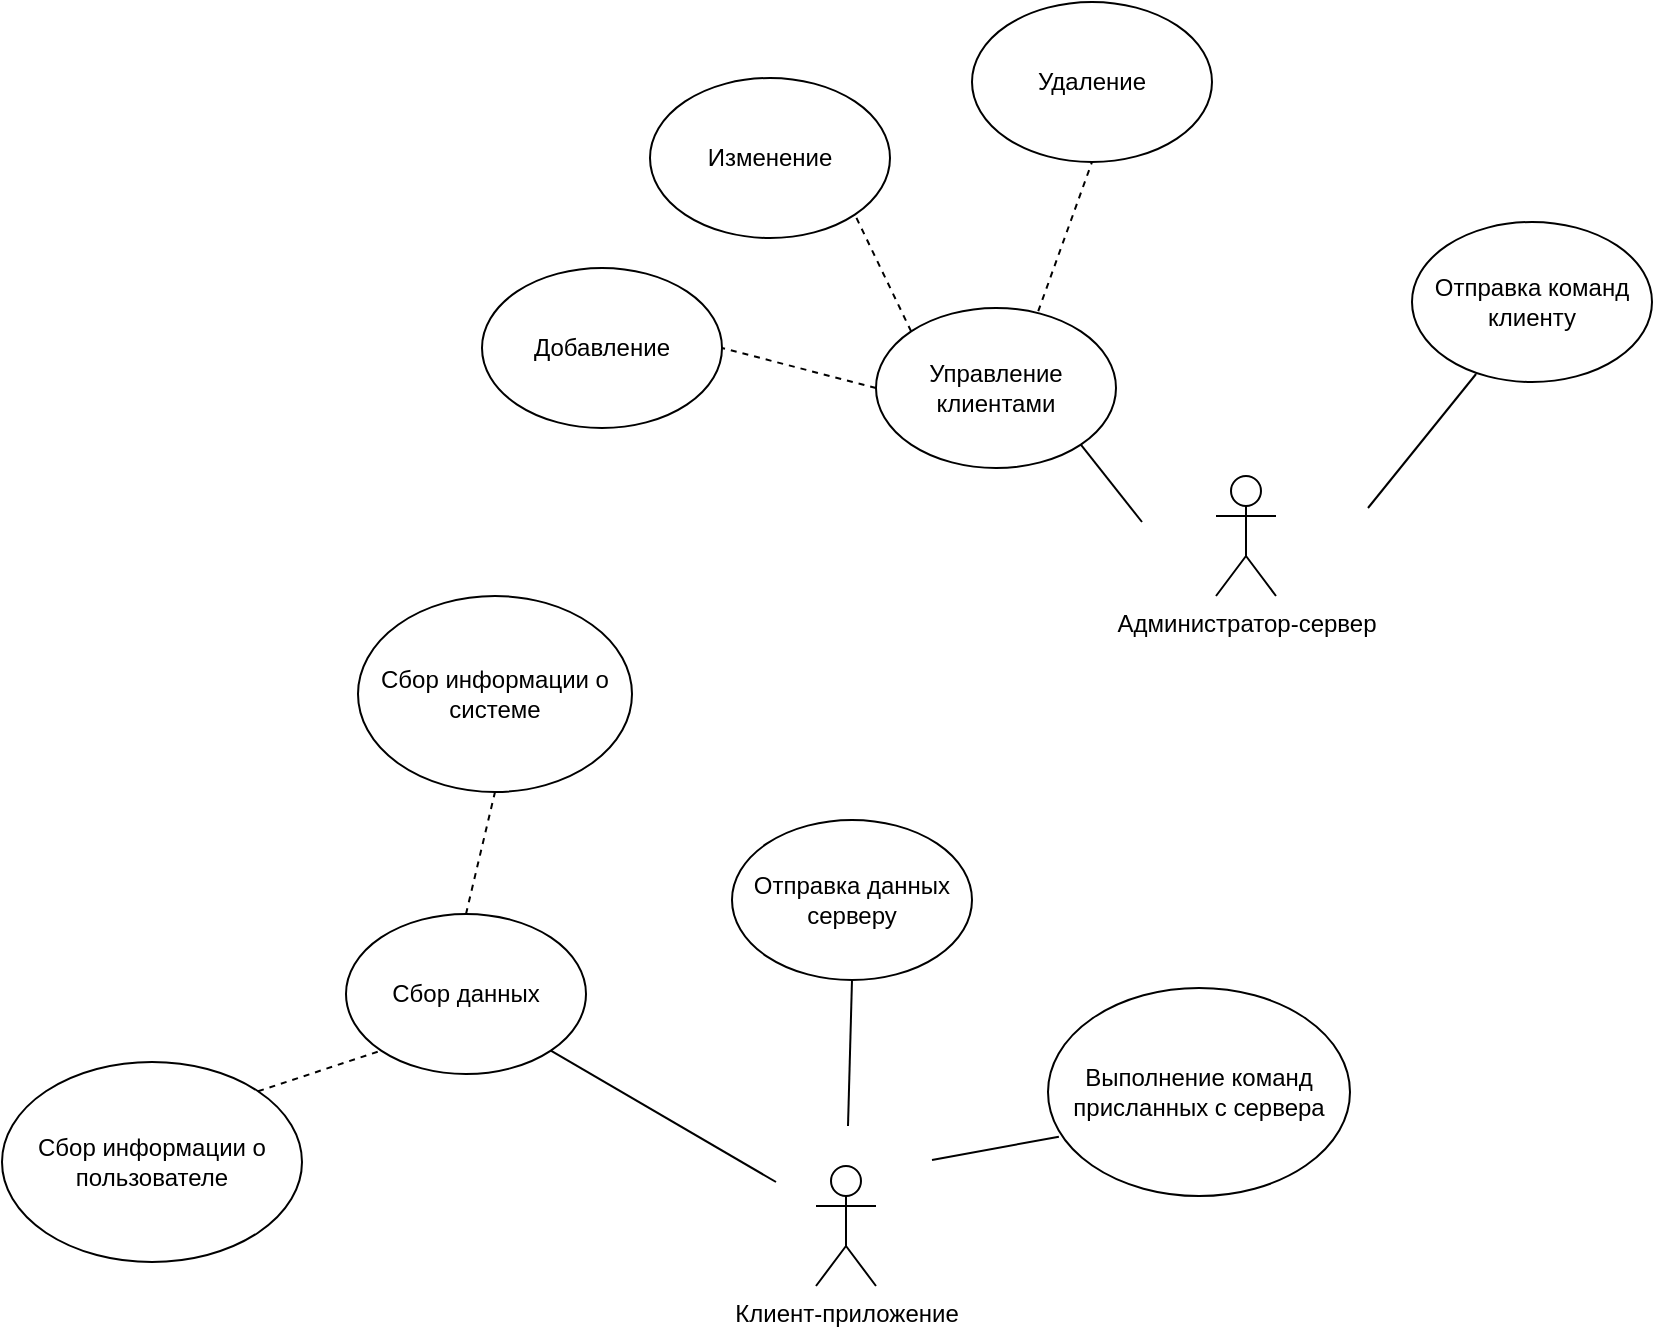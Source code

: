 <mxfile version="26.0.13">
  <diagram name="Page-1" id="b2sUMMxi-tYix0Grxk9S">
    <mxGraphModel dx="2150" dy="943" grid="0" gridSize="10" guides="1" tooltips="1" connect="1" arrows="1" fold="1" page="0" pageScale="1" pageWidth="7000" pageHeight="5000" math="0" shadow="0">
      <root>
        <mxCell id="0" />
        <mxCell id="1" parent="0" />
        <mxCell id="NaSA3XgOE01kCahbcJ33-1" value="Администратор-сервер" style="shape=umlActor;verticalLabelPosition=bottom;verticalAlign=top;html=1;outlineConnect=0;" vertex="1" parent="1">
          <mxGeometry x="354" y="332" width="30" height="60" as="geometry" />
        </mxCell>
        <mxCell id="NaSA3XgOE01kCahbcJ33-2" value="Управление клиентами" style="ellipse;whiteSpace=wrap;html=1;" vertex="1" parent="1">
          <mxGeometry x="184" y="248" width="120" height="80" as="geometry" />
        </mxCell>
        <mxCell id="NaSA3XgOE01kCahbcJ33-3" value="Отправка команд клиенту" style="ellipse;whiteSpace=wrap;html=1;" vertex="1" parent="1">
          <mxGeometry x="452" y="205" width="120" height="80" as="geometry" />
        </mxCell>
        <mxCell id="NaSA3XgOE01kCahbcJ33-4" value="Добавление" style="ellipse;whiteSpace=wrap;html=1;" vertex="1" parent="1">
          <mxGeometry x="-13" y="228" width="120" height="80" as="geometry" />
        </mxCell>
        <mxCell id="NaSA3XgOE01kCahbcJ33-5" value="Изменение" style="ellipse;whiteSpace=wrap;html=1;" vertex="1" parent="1">
          <mxGeometry x="71" y="133" width="120" height="80" as="geometry" />
        </mxCell>
        <mxCell id="NaSA3XgOE01kCahbcJ33-6" value="Удаление" style="ellipse;whiteSpace=wrap;html=1;" vertex="1" parent="1">
          <mxGeometry x="232" y="95" width="120" height="80" as="geometry" />
        </mxCell>
        <mxCell id="NaSA3XgOE01kCahbcJ33-7" value="" style="endArrow=none;dashed=1;html=1;rounded=0;entryX=1;entryY=0.5;entryDx=0;entryDy=0;exitX=0;exitY=0.5;exitDx=0;exitDy=0;" edge="1" parent="1" source="NaSA3XgOE01kCahbcJ33-2" target="NaSA3XgOE01kCahbcJ33-4">
          <mxGeometry width="50" height="50" relative="1" as="geometry">
            <mxPoint x="97" y="386" as="sourcePoint" />
            <mxPoint x="147" y="336" as="targetPoint" />
          </mxGeometry>
        </mxCell>
        <mxCell id="NaSA3XgOE01kCahbcJ33-8" value="" style="endArrow=none;dashed=1;html=1;rounded=0;entryX=1;entryY=1;entryDx=0;entryDy=0;exitX=0;exitY=0;exitDx=0;exitDy=0;" edge="1" parent="1" source="NaSA3XgOE01kCahbcJ33-2" target="NaSA3XgOE01kCahbcJ33-5">
          <mxGeometry width="50" height="50" relative="1" as="geometry">
            <mxPoint x="240" y="238" as="sourcePoint" />
            <mxPoint x="156" y="228" as="targetPoint" />
          </mxGeometry>
        </mxCell>
        <mxCell id="NaSA3XgOE01kCahbcJ33-9" value="" style="endArrow=none;dashed=1;html=1;rounded=0;entryX=0.5;entryY=1;entryDx=0;entryDy=0;exitX=0.676;exitY=0.02;exitDx=0;exitDy=0;exitPerimeter=0;" edge="1" parent="1" source="NaSA3XgOE01kCahbcJ33-2" target="NaSA3XgOE01kCahbcJ33-6">
          <mxGeometry width="50" height="50" relative="1" as="geometry">
            <mxPoint x="338" y="209" as="sourcePoint" />
            <mxPoint x="254" y="199" as="targetPoint" />
          </mxGeometry>
        </mxCell>
        <mxCell id="NaSA3XgOE01kCahbcJ33-11" value="" style="endArrow=none;html=1;rounded=0;entryX=1;entryY=1;entryDx=0;entryDy=0;" edge="1" parent="1" target="NaSA3XgOE01kCahbcJ33-2">
          <mxGeometry width="50" height="50" relative="1" as="geometry">
            <mxPoint x="317" y="355" as="sourcePoint" />
            <mxPoint x="247" y="365" as="targetPoint" />
          </mxGeometry>
        </mxCell>
        <mxCell id="NaSA3XgOE01kCahbcJ33-12" value="" style="endArrow=none;html=1;rounded=0;entryX=0.267;entryY=0.95;entryDx=0;entryDy=0;entryPerimeter=0;" edge="1" parent="1" target="NaSA3XgOE01kCahbcJ33-3">
          <mxGeometry width="50" height="50" relative="1" as="geometry">
            <mxPoint x="430" y="348" as="sourcePoint" />
            <mxPoint x="363" y="268.5" as="targetPoint" />
          </mxGeometry>
        </mxCell>
        <mxCell id="NaSA3XgOE01kCahbcJ33-13" value="Клиент-приложение" style="shape=umlActor;verticalLabelPosition=bottom;verticalAlign=top;html=1;outlineConnect=0;" vertex="1" parent="1">
          <mxGeometry x="154" y="677" width="30" height="60" as="geometry" />
        </mxCell>
        <mxCell id="NaSA3XgOE01kCahbcJ33-14" value="Сбор данных" style="ellipse;whiteSpace=wrap;html=1;" vertex="1" parent="1">
          <mxGeometry x="-81" y="551" width="120" height="80" as="geometry" />
        </mxCell>
        <mxCell id="NaSA3XgOE01kCahbcJ33-15" value="Отправка данных серверу" style="ellipse;whiteSpace=wrap;html=1;" vertex="1" parent="1">
          <mxGeometry x="112" y="504" width="120" height="80" as="geometry" />
        </mxCell>
        <mxCell id="NaSA3XgOE01kCahbcJ33-16" value="Выполнение команд присланных с сервера" style="ellipse;whiteSpace=wrap;html=1;" vertex="1" parent="1">
          <mxGeometry x="270" y="588" width="151" height="104" as="geometry" />
        </mxCell>
        <mxCell id="NaSA3XgOE01kCahbcJ33-17" value="" style="endArrow=none;html=1;rounded=0;entryX=1;entryY=1;entryDx=0;entryDy=0;" edge="1" parent="1" target="NaSA3XgOE01kCahbcJ33-14">
          <mxGeometry width="50" height="50" relative="1" as="geometry">
            <mxPoint x="134" y="685" as="sourcePoint" />
            <mxPoint x="-4" y="709" as="targetPoint" />
          </mxGeometry>
        </mxCell>
        <mxCell id="NaSA3XgOE01kCahbcJ33-18" value="" style="endArrow=none;html=1;rounded=0;entryX=0.5;entryY=1;entryDx=0;entryDy=0;" edge="1" parent="1" target="NaSA3XgOE01kCahbcJ33-15">
          <mxGeometry width="50" height="50" relative="1" as="geometry">
            <mxPoint x="170" y="657" as="sourcePoint" />
            <mxPoint x="110" y="602" as="targetPoint" />
          </mxGeometry>
        </mxCell>
        <mxCell id="NaSA3XgOE01kCahbcJ33-19" value="" style="endArrow=none;html=1;rounded=0;exitX=0.036;exitY=0.715;exitDx=0;exitDy=0;exitPerimeter=0;" edge="1" parent="1" source="NaSA3XgOE01kCahbcJ33-16">
          <mxGeometry width="50" height="50" relative="1" as="geometry">
            <mxPoint x="253" y="702" as="sourcePoint" />
            <mxPoint x="212" y="674" as="targetPoint" />
          </mxGeometry>
        </mxCell>
        <mxCell id="NaSA3XgOE01kCahbcJ33-20" value="Сбор информации о системе" style="ellipse;whiteSpace=wrap;html=1;" vertex="1" parent="1">
          <mxGeometry x="-75" y="392" width="137" height="98" as="geometry" />
        </mxCell>
        <mxCell id="NaSA3XgOE01kCahbcJ33-21" value="Сбор информации о пользователе" style="ellipse;whiteSpace=wrap;html=1;" vertex="1" parent="1">
          <mxGeometry x="-253" y="625" width="150" height="100" as="geometry" />
        </mxCell>
        <mxCell id="NaSA3XgOE01kCahbcJ33-23" value="" style="endArrow=none;dashed=1;html=1;rounded=0;entryX=0.5;entryY=1;entryDx=0;entryDy=0;exitX=0.5;exitY=0;exitDx=0;exitDy=0;" edge="1" parent="1" source="NaSA3XgOE01kCahbcJ33-14" target="NaSA3XgOE01kCahbcJ33-20">
          <mxGeometry width="50" height="50" relative="1" as="geometry">
            <mxPoint x="104" y="468" as="sourcePoint" />
            <mxPoint x="27" y="448" as="targetPoint" />
          </mxGeometry>
        </mxCell>
        <mxCell id="NaSA3XgOE01kCahbcJ33-24" value="" style="endArrow=none;dashed=1;html=1;rounded=0;entryX=0;entryY=1;entryDx=0;entryDy=0;exitX=1;exitY=0;exitDx=0;exitDy=0;" edge="1" parent="1" source="NaSA3XgOE01kCahbcJ33-21" target="NaSA3XgOE01kCahbcJ33-14">
          <mxGeometry width="50" height="50" relative="1" as="geometry">
            <mxPoint x="-98" y="669" as="sourcePoint" />
            <mxPoint x="-66" y="686" as="targetPoint" />
          </mxGeometry>
        </mxCell>
      </root>
    </mxGraphModel>
  </diagram>
</mxfile>
